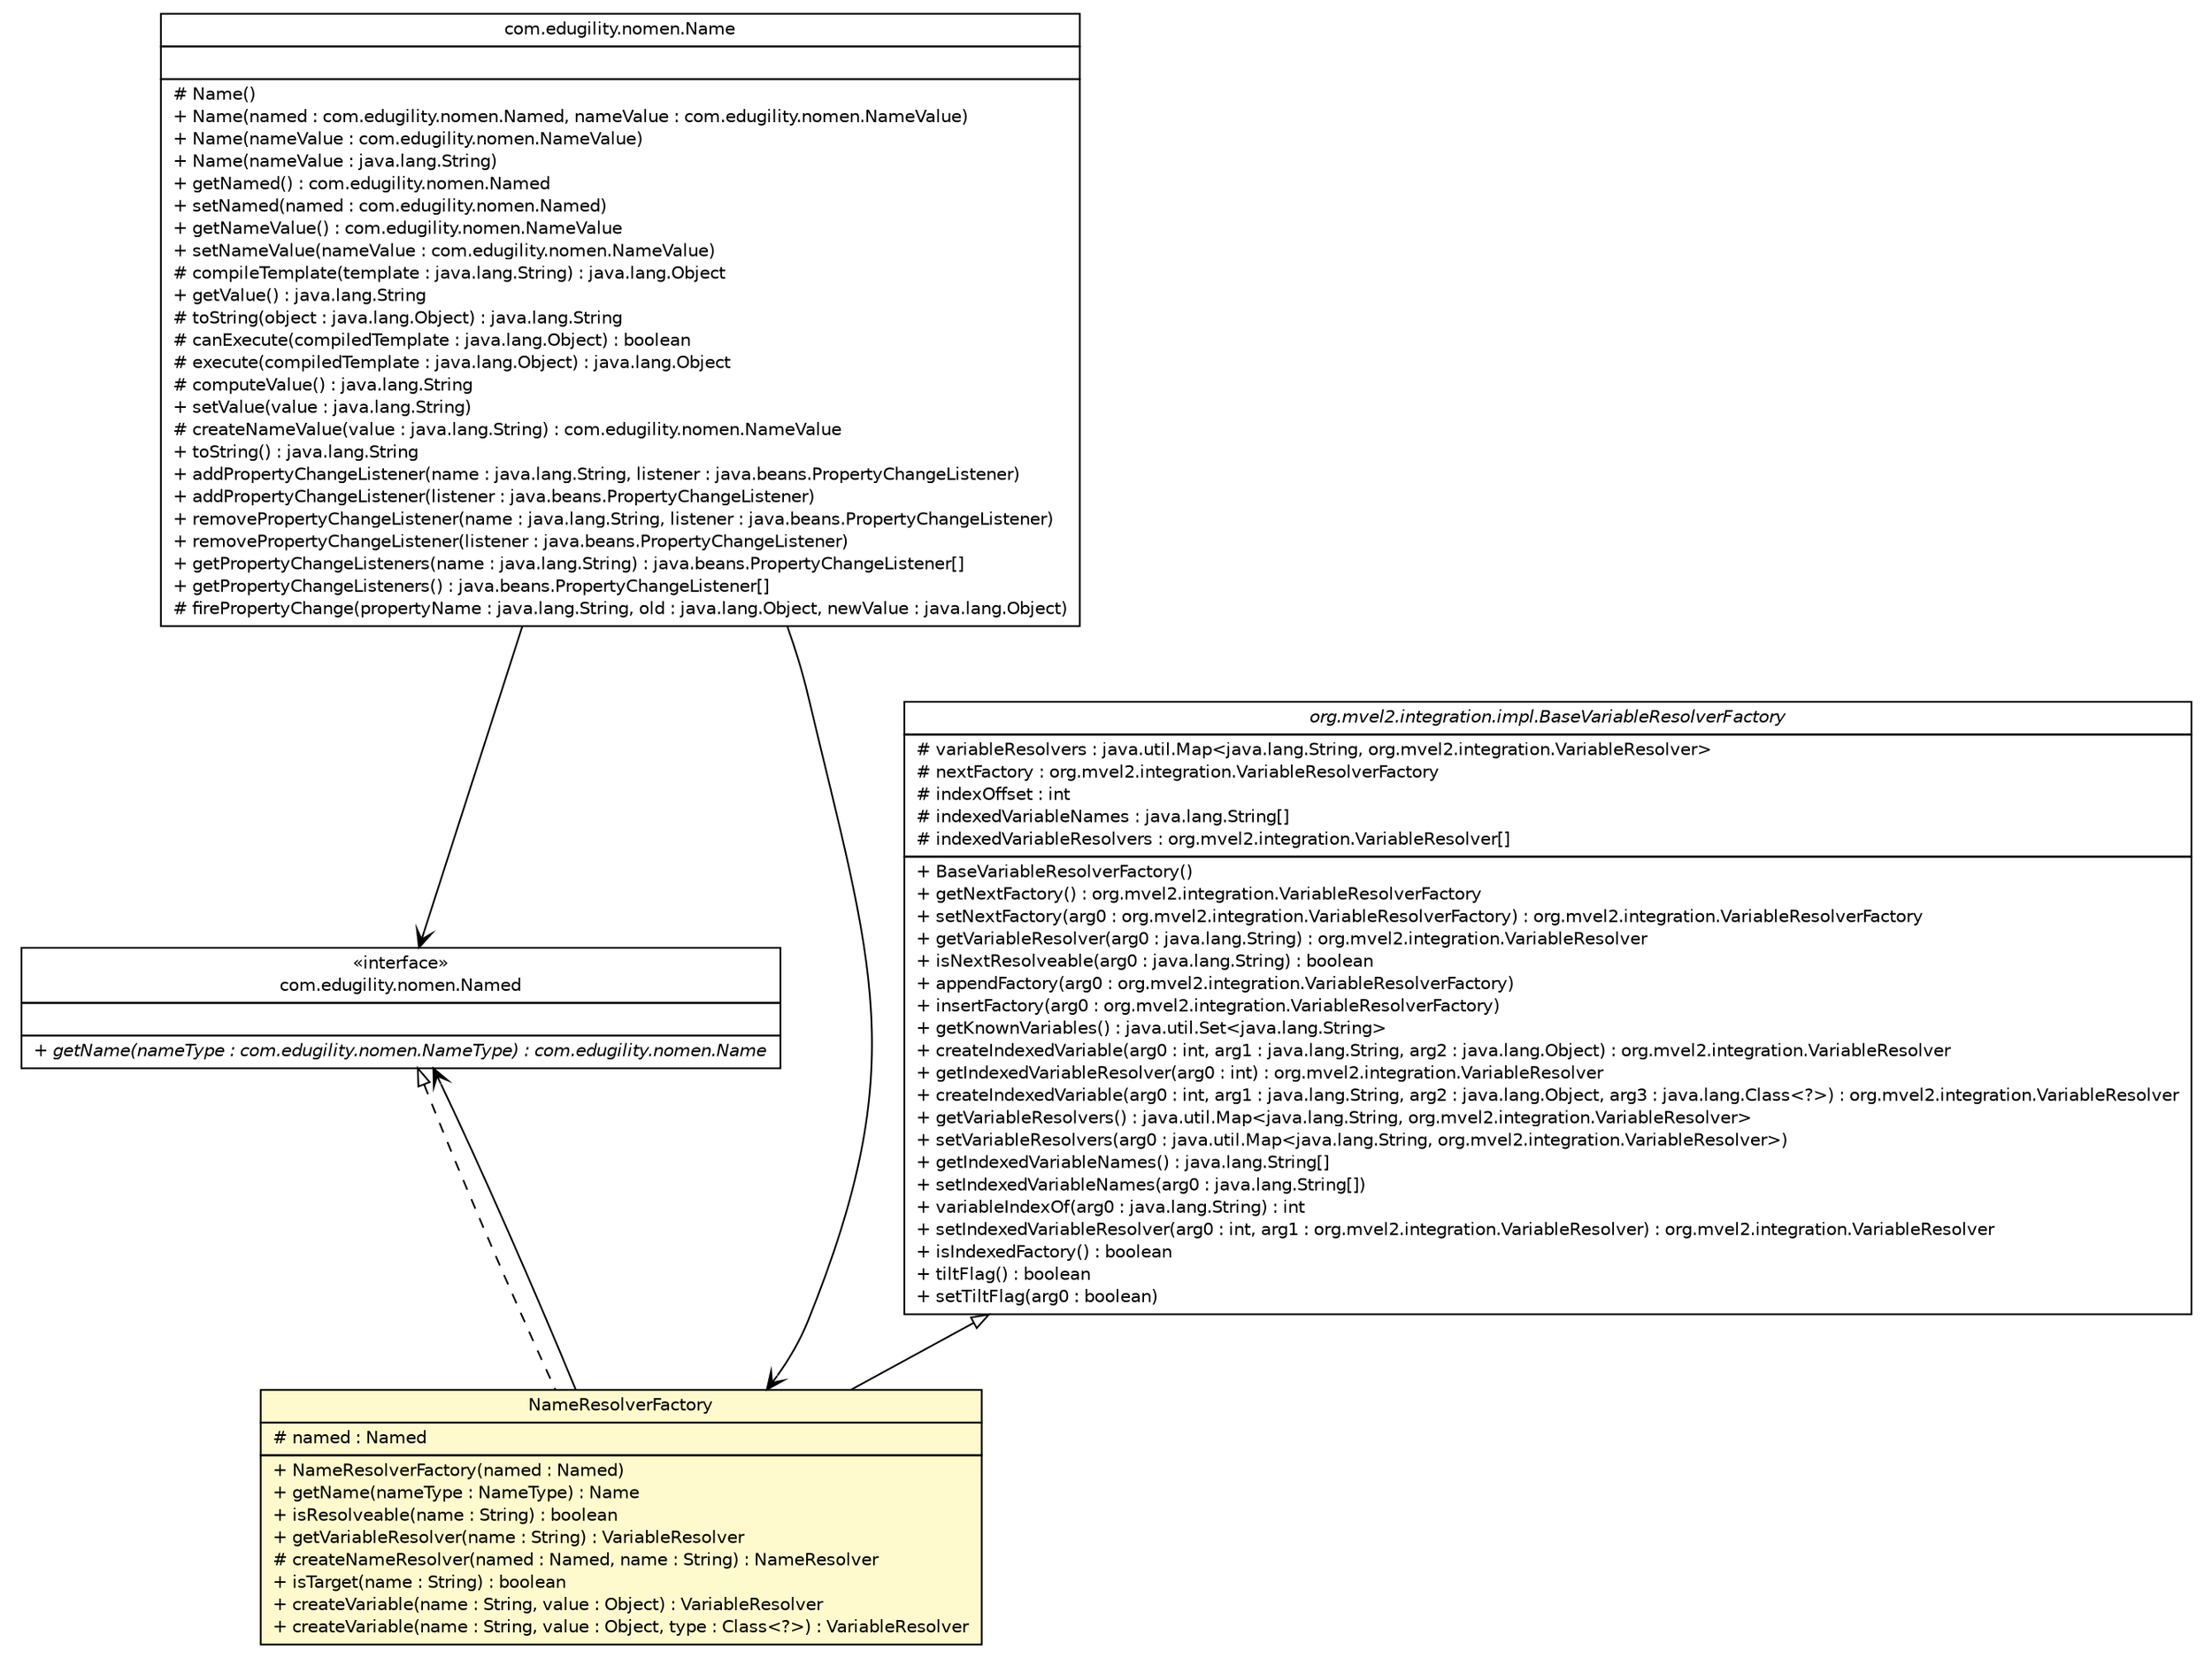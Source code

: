 #!/usr/local/bin/dot
#
# Class diagram 
# Generated by UMLGraph version R5_6-24-gf6e263 (http://www.umlgraph.org/)
#

digraph G {
	edge [fontname="Helvetica",fontsize=10,labelfontname="Helvetica",labelfontsize=10];
	node [fontname="Helvetica",fontsize=10,shape=plaintext];
	nodesep=0.25;
	ranksep=0.5;
	// com.edugility.nomen.Named
	c124 [label=<<table title="com.edugility.nomen.Named" border="0" cellborder="1" cellspacing="0" cellpadding="2" port="p" href="../Named.html">
		<tr><td><table border="0" cellspacing="0" cellpadding="1">
<tr><td align="center" balign="center"> &#171;interface&#187; </td></tr>
<tr><td align="center" balign="center"> com.edugility.nomen.Named </td></tr>
		</table></td></tr>
		<tr><td><table border="0" cellspacing="0" cellpadding="1">
<tr><td align="left" balign="left">  </td></tr>
		</table></td></tr>
		<tr><td><table border="0" cellspacing="0" cellpadding="1">
<tr><td align="left" balign="left"><font face="Helvetica-Oblique" point-size="10.0"> + getName(nameType : com.edugility.nomen.NameType) : com.edugility.nomen.Name </font></td></tr>
		</table></td></tr>
		</table>>, URL="../Named.html", fontname="Helvetica", fontcolor="black", fontsize=10.0];
	// com.edugility.nomen.Name
	c125 [label=<<table title="com.edugility.nomen.Name" border="0" cellborder="1" cellspacing="0" cellpadding="2" port="p" href="../Name.html">
		<tr><td><table border="0" cellspacing="0" cellpadding="1">
<tr><td align="center" balign="center"> com.edugility.nomen.Name </td></tr>
		</table></td></tr>
		<tr><td><table border="0" cellspacing="0" cellpadding="1">
<tr><td align="left" balign="left">  </td></tr>
		</table></td></tr>
		<tr><td><table border="0" cellspacing="0" cellpadding="1">
<tr><td align="left" balign="left"> # Name() </td></tr>
<tr><td align="left" balign="left"> + Name(named : com.edugility.nomen.Named, nameValue : com.edugility.nomen.NameValue) </td></tr>
<tr><td align="left" balign="left"> + Name(nameValue : com.edugility.nomen.NameValue) </td></tr>
<tr><td align="left" balign="left"> + Name(nameValue : java.lang.String) </td></tr>
<tr><td align="left" balign="left"> + getNamed() : com.edugility.nomen.Named </td></tr>
<tr><td align="left" balign="left"> + setNamed(named : com.edugility.nomen.Named) </td></tr>
<tr><td align="left" balign="left"> + getNameValue() : com.edugility.nomen.NameValue </td></tr>
<tr><td align="left" balign="left"> + setNameValue(nameValue : com.edugility.nomen.NameValue) </td></tr>
<tr><td align="left" balign="left"> # compileTemplate(template : java.lang.String) : java.lang.Object </td></tr>
<tr><td align="left" balign="left"> + getValue() : java.lang.String </td></tr>
<tr><td align="left" balign="left"> # toString(object : java.lang.Object) : java.lang.String </td></tr>
<tr><td align="left" balign="left"> # canExecute(compiledTemplate : java.lang.Object) : boolean </td></tr>
<tr><td align="left" balign="left"> # execute(compiledTemplate : java.lang.Object) : java.lang.Object </td></tr>
<tr><td align="left" balign="left"> # computeValue() : java.lang.String </td></tr>
<tr><td align="left" balign="left"> + setValue(value : java.lang.String) </td></tr>
<tr><td align="left" balign="left"> # createNameValue(value : java.lang.String) : com.edugility.nomen.NameValue </td></tr>
<tr><td align="left" balign="left"> + toString() : java.lang.String </td></tr>
<tr><td align="left" balign="left"> + addPropertyChangeListener(name : java.lang.String, listener : java.beans.PropertyChangeListener) </td></tr>
<tr><td align="left" balign="left"> + addPropertyChangeListener(listener : java.beans.PropertyChangeListener) </td></tr>
<tr><td align="left" balign="left"> + removePropertyChangeListener(name : java.lang.String, listener : java.beans.PropertyChangeListener) </td></tr>
<tr><td align="left" balign="left"> + removePropertyChangeListener(listener : java.beans.PropertyChangeListener) </td></tr>
<tr><td align="left" balign="left"> + getPropertyChangeListeners(name : java.lang.String) : java.beans.PropertyChangeListener[] </td></tr>
<tr><td align="left" balign="left"> + getPropertyChangeListeners() : java.beans.PropertyChangeListener[] </td></tr>
<tr><td align="left" balign="left"> # firePropertyChange(propertyName : java.lang.String, old : java.lang.Object, newValue : java.lang.Object) </td></tr>
		</table></td></tr>
		</table>>, URL="../Name.html", fontname="Helvetica", fontcolor="black", fontsize=10.0];
	// com.edugility.nomen.mvel.NameResolverFactory
	c129 [label=<<table title="com.edugility.nomen.mvel.NameResolverFactory" border="0" cellborder="1" cellspacing="0" cellpadding="2" port="p" bgcolor="lemonChiffon" href="./NameResolverFactory.html">
		<tr><td><table border="0" cellspacing="0" cellpadding="1">
<tr><td align="center" balign="center"> NameResolverFactory </td></tr>
		</table></td></tr>
		<tr><td><table border="0" cellspacing="0" cellpadding="1">
<tr><td align="left" balign="left"> # named : Named </td></tr>
		</table></td></tr>
		<tr><td><table border="0" cellspacing="0" cellpadding="1">
<tr><td align="left" balign="left"> + NameResolverFactory(named : Named) </td></tr>
<tr><td align="left" balign="left"> + getName(nameType : NameType) : Name </td></tr>
<tr><td align="left" balign="left"> + isResolveable(name : String) : boolean </td></tr>
<tr><td align="left" balign="left"> + getVariableResolver(name : String) : VariableResolver </td></tr>
<tr><td align="left" balign="left"> # createNameResolver(named : Named, name : String) : NameResolver </td></tr>
<tr><td align="left" balign="left"> + isTarget(name : String) : boolean </td></tr>
<tr><td align="left" balign="left"> + createVariable(name : String, value : Object) : VariableResolver </td></tr>
<tr><td align="left" balign="left"> + createVariable(name : String, value : Object, type : Class&lt;?&gt;) : VariableResolver </td></tr>
		</table></td></tr>
		</table>>, URL="./NameResolverFactory.html", fontname="Helvetica", fontcolor="black", fontsize=10.0];
	//com.edugility.nomen.mvel.NameResolverFactory extends org.mvel2.integration.impl.BaseVariableResolverFactory
	c131:p -> c129:p [dir=back,arrowtail=empty];
	//com.edugility.nomen.mvel.NameResolverFactory implements com.edugility.nomen.Named
	c124:p -> c129:p [dir=back,arrowtail=empty,style=dashed];
	// com.edugility.nomen.Name NAVASSOC com.edugility.nomen.Named
	c125:p -> c124:p [taillabel="", label="", headlabel="", fontname="Helvetica", fontcolor="black", fontsize=10.0, color="black", arrowhead=open];
	// com.edugility.nomen.Name NAVASSOC com.edugility.nomen.mvel.NameResolverFactory
	c125:p -> c129:p [taillabel="", label="", headlabel="", fontname="Helvetica", fontcolor="black", fontsize=10.0, color="black", arrowhead=open];
	// com.edugility.nomen.mvel.NameResolverFactory NAVASSOC com.edugility.nomen.Named
	c129:p -> c124:p [taillabel="", label="", headlabel="", fontname="Helvetica", fontcolor="black", fontsize=10.0, color="black", arrowhead=open];
	// org.mvel2.integration.impl.BaseVariableResolverFactory
	c131 [label=<<table title="org.mvel2.integration.impl.BaseVariableResolverFactory" border="0" cellborder="1" cellspacing="0" cellpadding="2" port="p">
		<tr><td><table border="0" cellspacing="0" cellpadding="1">
<tr><td align="center" balign="center"><font face="Helvetica-Oblique"> org.mvel2.integration.impl.BaseVariableResolverFactory </font></td></tr>
		</table></td></tr>
		<tr><td><table border="0" cellspacing="0" cellpadding="1">
<tr><td align="left" balign="left"> # variableResolvers : java.util.Map&lt;java.lang.String, org.mvel2.integration.VariableResolver&gt; </td></tr>
<tr><td align="left" balign="left"> # nextFactory : org.mvel2.integration.VariableResolverFactory </td></tr>
<tr><td align="left" balign="left"> # indexOffset : int </td></tr>
<tr><td align="left" balign="left"> # indexedVariableNames : java.lang.String[] </td></tr>
<tr><td align="left" balign="left"> # indexedVariableResolvers : org.mvel2.integration.VariableResolver[] </td></tr>
		</table></td></tr>
		<tr><td><table border="0" cellspacing="0" cellpadding="1">
<tr><td align="left" balign="left"> + BaseVariableResolverFactory() </td></tr>
<tr><td align="left" balign="left"> + getNextFactory() : org.mvel2.integration.VariableResolverFactory </td></tr>
<tr><td align="left" balign="left"> + setNextFactory(arg0 : org.mvel2.integration.VariableResolverFactory) : org.mvel2.integration.VariableResolverFactory </td></tr>
<tr><td align="left" balign="left"> + getVariableResolver(arg0 : java.lang.String) : org.mvel2.integration.VariableResolver </td></tr>
<tr><td align="left" balign="left"> + isNextResolveable(arg0 : java.lang.String) : boolean </td></tr>
<tr><td align="left" balign="left"> + appendFactory(arg0 : org.mvel2.integration.VariableResolverFactory) </td></tr>
<tr><td align="left" balign="left"> + insertFactory(arg0 : org.mvel2.integration.VariableResolverFactory) </td></tr>
<tr><td align="left" balign="left"> + getKnownVariables() : java.util.Set&lt;java.lang.String&gt; </td></tr>
<tr><td align="left" balign="left"> + createIndexedVariable(arg0 : int, arg1 : java.lang.String, arg2 : java.lang.Object) : org.mvel2.integration.VariableResolver </td></tr>
<tr><td align="left" balign="left"> + getIndexedVariableResolver(arg0 : int) : org.mvel2.integration.VariableResolver </td></tr>
<tr><td align="left" balign="left"> + createIndexedVariable(arg0 : int, arg1 : java.lang.String, arg2 : java.lang.Object, arg3 : java.lang.Class&lt;?&gt;) : org.mvel2.integration.VariableResolver </td></tr>
<tr><td align="left" balign="left"> + getVariableResolvers() : java.util.Map&lt;java.lang.String, org.mvel2.integration.VariableResolver&gt; </td></tr>
<tr><td align="left" balign="left"> + setVariableResolvers(arg0 : java.util.Map&lt;java.lang.String, org.mvel2.integration.VariableResolver&gt;) </td></tr>
<tr><td align="left" balign="left"> + getIndexedVariableNames() : java.lang.String[] </td></tr>
<tr><td align="left" balign="left"> + setIndexedVariableNames(arg0 : java.lang.String[]) </td></tr>
<tr><td align="left" balign="left"> + variableIndexOf(arg0 : java.lang.String) : int </td></tr>
<tr><td align="left" balign="left"> + setIndexedVariableResolver(arg0 : int, arg1 : org.mvel2.integration.VariableResolver) : org.mvel2.integration.VariableResolver </td></tr>
<tr><td align="left" balign="left"> + isIndexedFactory() : boolean </td></tr>
<tr><td align="left" balign="left"> + tiltFlag() : boolean </td></tr>
<tr><td align="left" balign="left"> + setTiltFlag(arg0 : boolean) </td></tr>
		</table></td></tr>
		</table>>, URL="null", fontname="Helvetica", fontcolor="black", fontsize=10.0];
}


